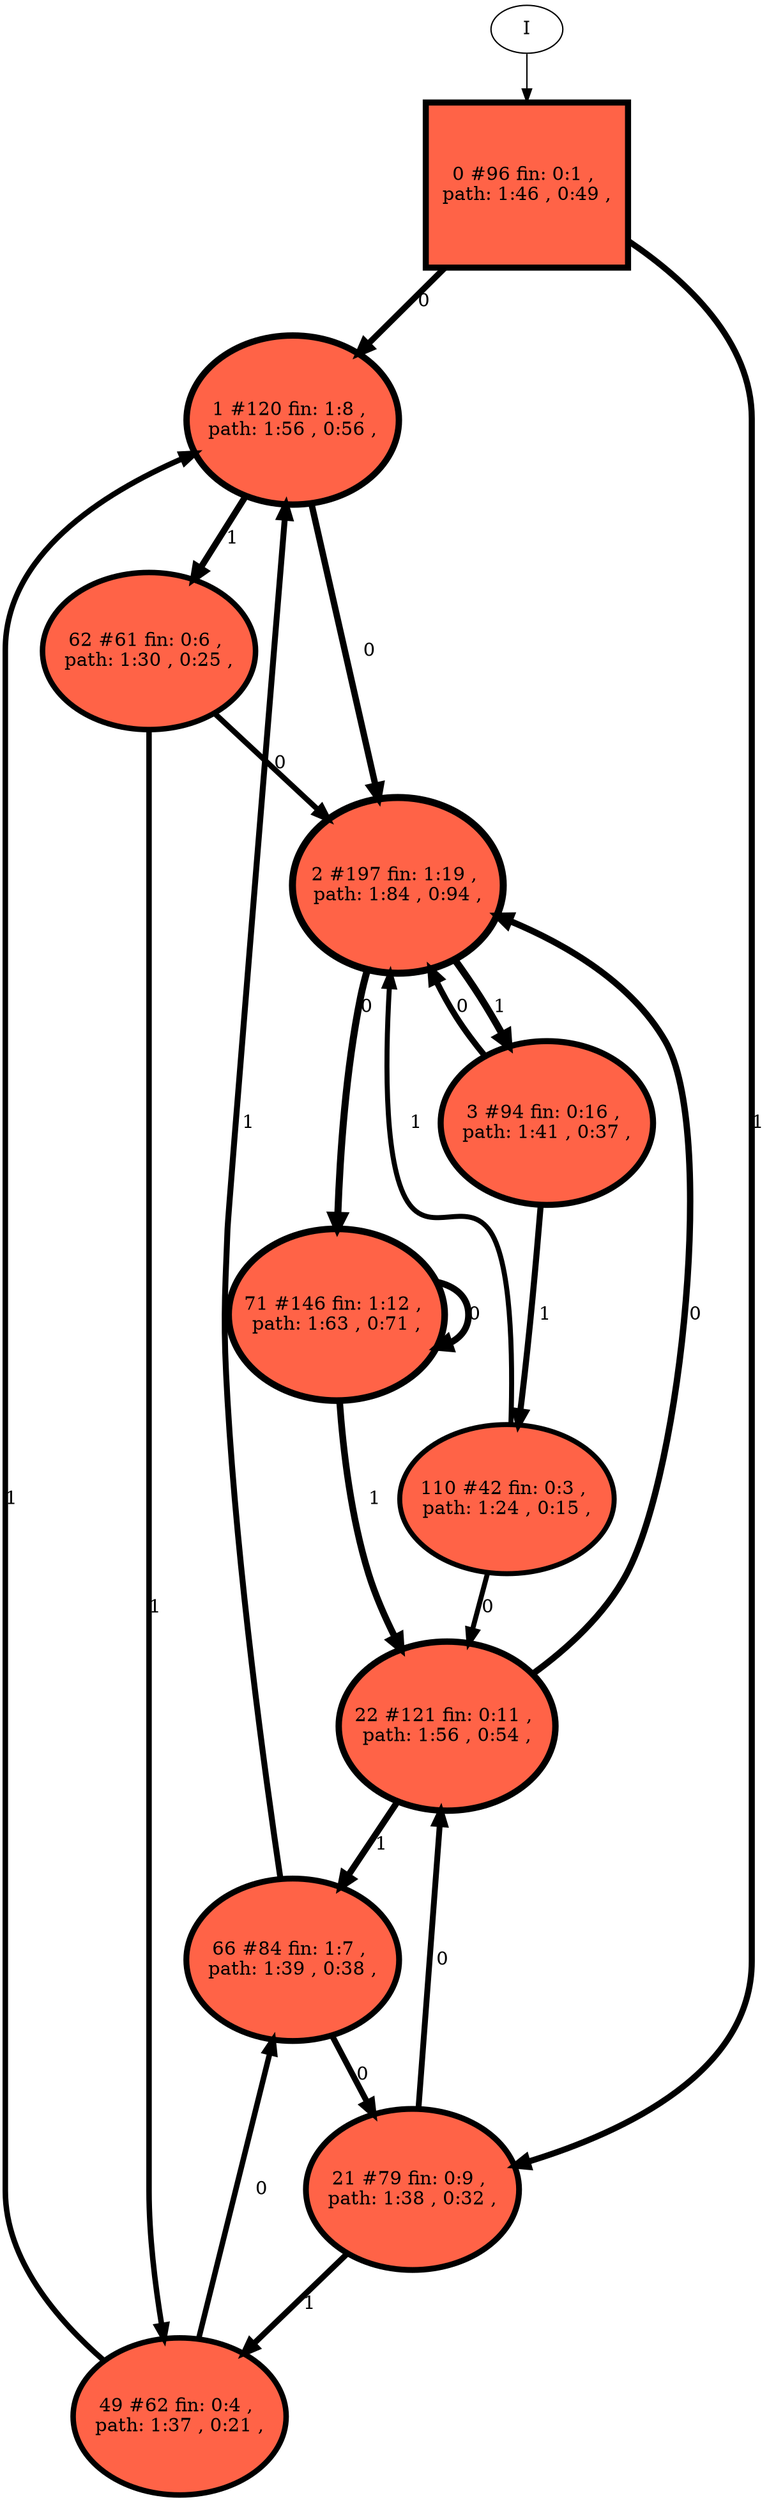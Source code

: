 // produced with flexfringe // 
digraph DFA {
	0 [label="root" shape=box];
		I -> 0;
	0 [ label="0 #96 fin: 0:1 , 
 path: 1:46 , 0:49 , " , style=filled, fillcolor="tomato", width=1.71824, height=1.71824, penwidth=4.57471];
		0 -> 1 [label="0 " , penwidth=4.57471 ];
		0 -> 21 [label="1 " , penwidth=4.57471 ];
	1 [ label="1 #120 fin: 1:8 , 
 path: 1:56 , 0:56 , " , style=filled, fillcolor="tomato", width=1.75713, height=1.75713, penwidth=4.79579];
		1 -> 2 [label="0 " , penwidth=4.79579 ];
		1 -> 62 [label="1 " , penwidth=4.79579 ];
	21 [ label="21 #79 fin: 0:9 , 
 path: 1:38 , 0:32 , " , style=filled, fillcolor="tomato", width=1.68307, height=1.68307, penwidth=4.38203];
		21 -> 22 [label="0 " , penwidth=4.38203 ];
		21 -> 49 [label="1 " , penwidth=4.38203 ];
	2 [ label="2 #197 fin: 1:19 , 
 path: 1:84 , 0:94 , " , style=filled, fillcolor="tomato", width=1.83869, height=1.83869, penwidth=5.28827];
		2 -> 71 [label="0 " , penwidth=5.28827 ];
		2 -> 3 [label="1 " , penwidth=5.28827 ];
	62 [ label="62 #61 fin: 0:6 , 
 path: 1:30 , 0:25 , " , style=filled, fillcolor="tomato", width=1.63455, height=1.63455, penwidth=4.12713];
		62 -> 2 [label="0 " , penwidth=4.12713 ];
		62 -> 49 [label="1 " , penwidth=4.12713 ];
	22 [ label="22 #121 fin: 0:11 , 
 path: 1:56 , 0:54 , " , style=filled, fillcolor="tomato", width=1.75855, height=1.75855, penwidth=4.80402];
		22 -> 2 [label="0 " , penwidth=4.80402 ];
		22 -> 66 [label="1 " , penwidth=4.80402 ];
	49 [ label="49 #62 fin: 0:4 , 
 path: 1:37 , 0:21 , " , style=filled, fillcolor="tomato", width=1.63766, height=1.63766, penwidth=4.14313];
		49 -> 66 [label="0 " , penwidth=4.14313 ];
		49 -> 1 [label="1 " , penwidth=4.14313 ];
	71 [ label="71 #146 fin: 1:12 , 
 path: 1:63 , 0:71 , " , style=filled, fillcolor="tomato", width=1.79016, height=1.79016, penwidth=4.99043];
		71 -> 71 [label="0 " , penwidth=4.99043 ];
		71 -> 22 [label="1 " , penwidth=4.99043 ];
	3 [ label="3 #94 fin: 0:16 , 
 path: 1:41 , 0:37 , " , style=filled, fillcolor="tomato", width=1.7145, height=1.7145, penwidth=4.55388];
		3 -> 2 [label="0 " , penwidth=4.55388 ];
		3 -> 110 [label="1 " , penwidth=4.55388 ];
	66 [ label="66 #84 fin: 1:7 , 
 path: 1:39 , 0:38 , " , style=filled, fillcolor="tomato", width=1.69427, height=1.69427, penwidth=4.44265];
		66 -> 21 [label="0 " , penwidth=4.44265 ];
		66 -> 1 [label="1 " , penwidth=4.44265 ];
	110 [ label="110 #42 fin: 0:3 , 
 path: 1:24 , 0:15 , " , style=filled, fillcolor="tomato", width=1.5605, height=1.5605, penwidth=3.7612];
		110 -> 22 [label="0 " , penwidth=3.7612 ];
		110 -> 2 [label="1 " , penwidth=3.7612 ];
}
